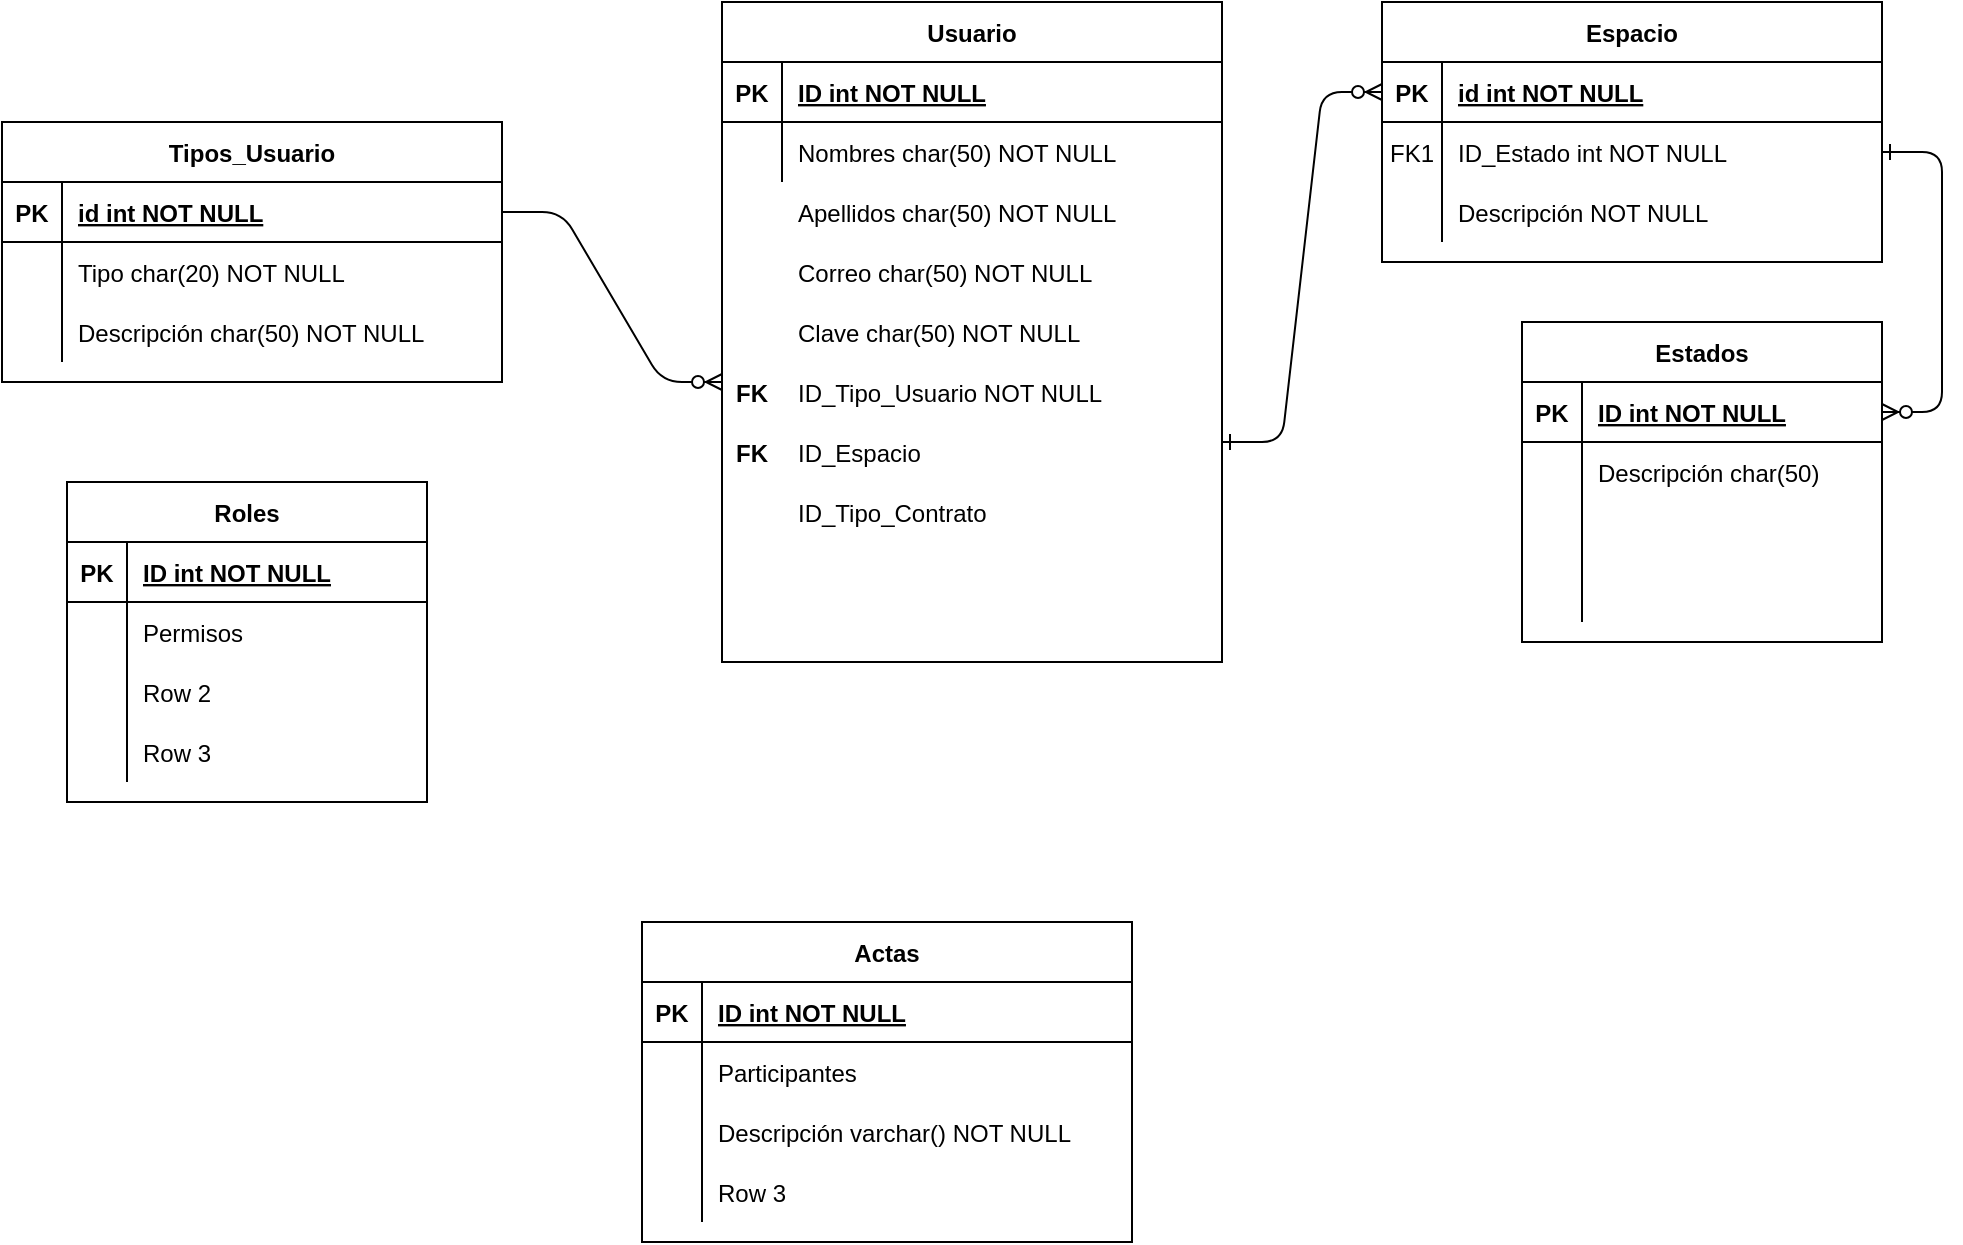 <mxfile version="13.8.7" type="github">
  <diagram id="R2lEEEUBdFMjLlhIrx00" name="Page-1">
    <mxGraphModel dx="1712" dy="479" grid="1" gridSize="10" guides="1" tooltips="1" connect="1" arrows="1" fold="1" page="1" pageScale="1" pageWidth="850" pageHeight="1100" math="0" shadow="0" extFonts="Permanent Marker^https://fonts.googleapis.com/css?family=Permanent+Marker">
      <root>
        <mxCell id="0" />
        <mxCell id="1" parent="0" />
        <mxCell id="C-vyLk0tnHw3VtMMgP7b-1" value="" style="edgeStyle=entityRelationEdgeStyle;endArrow=ERzeroToMany;startArrow=ERone;endFill=1;startFill=0;entryX=0;entryY=0.5;entryDx=0;entryDy=0;" parent="1" target="C-vyLk0tnHw3VtMMgP7b-3" edge="1">
          <mxGeometry width="100" height="100" relative="1" as="geometry">
            <mxPoint x="370" y="340" as="sourcePoint" />
            <mxPoint x="440" y="620" as="targetPoint" />
          </mxGeometry>
        </mxCell>
        <mxCell id="C-vyLk0tnHw3VtMMgP7b-2" value="Espacio" style="shape=table;startSize=30;container=1;collapsible=1;childLayout=tableLayout;fixedRows=1;rowLines=0;fontStyle=1;align=center;resizeLast=1;" parent="1" vertex="1">
          <mxGeometry x="450" y="120" width="250" height="130" as="geometry" />
        </mxCell>
        <mxCell id="C-vyLk0tnHw3VtMMgP7b-3" value="" style="shape=partialRectangle;collapsible=0;dropTarget=0;pointerEvents=0;fillColor=none;points=[[0,0.5],[1,0.5]];portConstraint=eastwest;top=0;left=0;right=0;bottom=1;" parent="C-vyLk0tnHw3VtMMgP7b-2" vertex="1">
          <mxGeometry y="30" width="250" height="30" as="geometry" />
        </mxCell>
        <mxCell id="C-vyLk0tnHw3VtMMgP7b-4" value="PK" style="shape=partialRectangle;overflow=hidden;connectable=0;fillColor=none;top=0;left=0;bottom=0;right=0;fontStyle=1;" parent="C-vyLk0tnHw3VtMMgP7b-3" vertex="1">
          <mxGeometry width="30" height="30" as="geometry" />
        </mxCell>
        <mxCell id="C-vyLk0tnHw3VtMMgP7b-5" value="id int NOT NULL " style="shape=partialRectangle;overflow=hidden;connectable=0;fillColor=none;top=0;left=0;bottom=0;right=0;align=left;spacingLeft=6;fontStyle=5;" parent="C-vyLk0tnHw3VtMMgP7b-3" vertex="1">
          <mxGeometry x="30" width="220" height="30" as="geometry" />
        </mxCell>
        <mxCell id="C-vyLk0tnHw3VtMMgP7b-6" value="" style="shape=partialRectangle;collapsible=0;dropTarget=0;pointerEvents=0;fillColor=none;points=[[0,0.5],[1,0.5]];portConstraint=eastwest;top=0;left=0;right=0;bottom=0;" parent="C-vyLk0tnHw3VtMMgP7b-2" vertex="1">
          <mxGeometry y="60" width="250" height="30" as="geometry" />
        </mxCell>
        <mxCell id="C-vyLk0tnHw3VtMMgP7b-7" value="FK1" style="shape=partialRectangle;overflow=hidden;connectable=0;fillColor=none;top=0;left=0;bottom=0;right=0;" parent="C-vyLk0tnHw3VtMMgP7b-6" vertex="1">
          <mxGeometry width="30" height="30" as="geometry" />
        </mxCell>
        <mxCell id="C-vyLk0tnHw3VtMMgP7b-8" value="ID_Estado int NOT NULL" style="shape=partialRectangle;overflow=hidden;connectable=0;fillColor=none;top=0;left=0;bottom=0;right=0;align=left;spacingLeft=6;" parent="C-vyLk0tnHw3VtMMgP7b-6" vertex="1">
          <mxGeometry x="30" width="220" height="30" as="geometry" />
        </mxCell>
        <mxCell id="C-vyLk0tnHw3VtMMgP7b-9" value="" style="shape=partialRectangle;collapsible=0;dropTarget=0;pointerEvents=0;fillColor=none;points=[[0,0.5],[1,0.5]];portConstraint=eastwest;top=0;left=0;right=0;bottom=0;" parent="C-vyLk0tnHw3VtMMgP7b-2" vertex="1">
          <mxGeometry y="90" width="250" height="30" as="geometry" />
        </mxCell>
        <mxCell id="C-vyLk0tnHw3VtMMgP7b-10" value="" style="shape=partialRectangle;overflow=hidden;connectable=0;fillColor=none;top=0;left=0;bottom=0;right=0;" parent="C-vyLk0tnHw3VtMMgP7b-9" vertex="1">
          <mxGeometry width="30" height="30" as="geometry" />
        </mxCell>
        <mxCell id="C-vyLk0tnHw3VtMMgP7b-11" value="Descripción NOT NULL" style="shape=partialRectangle;overflow=hidden;connectable=0;fillColor=none;top=0;left=0;bottom=0;right=0;align=left;spacingLeft=6;" parent="C-vyLk0tnHw3VtMMgP7b-9" vertex="1">
          <mxGeometry x="30" width="220" height="30" as="geometry" />
        </mxCell>
        <mxCell id="C-vyLk0tnHw3VtMMgP7b-13" value="Tipos_Usuario" style="shape=table;startSize=30;container=1;collapsible=1;childLayout=tableLayout;fixedRows=1;rowLines=0;fontStyle=1;align=center;resizeLast=1;" parent="1" vertex="1">
          <mxGeometry x="-240" y="180" width="250" height="130" as="geometry" />
        </mxCell>
        <mxCell id="C-vyLk0tnHw3VtMMgP7b-14" value="" style="shape=partialRectangle;collapsible=0;dropTarget=0;pointerEvents=0;fillColor=none;points=[[0,0.5],[1,0.5]];portConstraint=eastwest;top=0;left=0;right=0;bottom=1;" parent="C-vyLk0tnHw3VtMMgP7b-13" vertex="1">
          <mxGeometry y="30" width="250" height="30" as="geometry" />
        </mxCell>
        <mxCell id="C-vyLk0tnHw3VtMMgP7b-15" value="PK" style="shape=partialRectangle;overflow=hidden;connectable=0;fillColor=none;top=0;left=0;bottom=0;right=0;fontStyle=1;" parent="C-vyLk0tnHw3VtMMgP7b-14" vertex="1">
          <mxGeometry width="30" height="30" as="geometry" />
        </mxCell>
        <mxCell id="C-vyLk0tnHw3VtMMgP7b-16" value="id int NOT NULL " style="shape=partialRectangle;overflow=hidden;connectable=0;fillColor=none;top=0;left=0;bottom=0;right=0;align=left;spacingLeft=6;fontStyle=5;" parent="C-vyLk0tnHw3VtMMgP7b-14" vertex="1">
          <mxGeometry x="30" width="220" height="30" as="geometry" />
        </mxCell>
        <mxCell id="C-vyLk0tnHw3VtMMgP7b-17" value="" style="shape=partialRectangle;collapsible=0;dropTarget=0;pointerEvents=0;fillColor=none;points=[[0,0.5],[1,0.5]];portConstraint=eastwest;top=0;left=0;right=0;bottom=0;" parent="C-vyLk0tnHw3VtMMgP7b-13" vertex="1">
          <mxGeometry y="60" width="250" height="30" as="geometry" />
        </mxCell>
        <mxCell id="C-vyLk0tnHw3VtMMgP7b-18" value="" style="shape=partialRectangle;overflow=hidden;connectable=0;fillColor=none;top=0;left=0;bottom=0;right=0;" parent="C-vyLk0tnHw3VtMMgP7b-17" vertex="1">
          <mxGeometry width="30" height="30" as="geometry" />
        </mxCell>
        <mxCell id="C-vyLk0tnHw3VtMMgP7b-19" value="Tipo char(20) NOT NULL" style="shape=partialRectangle;overflow=hidden;connectable=0;fillColor=none;top=0;left=0;bottom=0;right=0;align=left;spacingLeft=6;" parent="C-vyLk0tnHw3VtMMgP7b-17" vertex="1">
          <mxGeometry x="30" width="220" height="30" as="geometry" />
        </mxCell>
        <mxCell id="C-vyLk0tnHw3VtMMgP7b-20" value="" style="shape=partialRectangle;collapsible=0;dropTarget=0;pointerEvents=0;fillColor=none;points=[[0,0.5],[1,0.5]];portConstraint=eastwest;top=0;left=0;right=0;bottom=0;" parent="C-vyLk0tnHw3VtMMgP7b-13" vertex="1">
          <mxGeometry y="90" width="250" height="30" as="geometry" />
        </mxCell>
        <mxCell id="C-vyLk0tnHw3VtMMgP7b-21" value="" style="shape=partialRectangle;overflow=hidden;connectable=0;fillColor=none;top=0;left=0;bottom=0;right=0;" parent="C-vyLk0tnHw3VtMMgP7b-20" vertex="1">
          <mxGeometry width="30" height="30" as="geometry" />
        </mxCell>
        <mxCell id="C-vyLk0tnHw3VtMMgP7b-22" value="Descripción char(50) NOT NULL" style="shape=partialRectangle;overflow=hidden;connectable=0;fillColor=none;top=0;left=0;bottom=0;right=0;align=left;spacingLeft=6;" parent="C-vyLk0tnHw3VtMMgP7b-20" vertex="1">
          <mxGeometry x="30" width="220" height="30" as="geometry" />
        </mxCell>
        <mxCell id="C-vyLk0tnHw3VtMMgP7b-23" value="Usuario" style="shape=table;startSize=30;container=1;collapsible=1;childLayout=tableLayout;fixedRows=1;rowLines=0;fontStyle=1;align=center;resizeLast=1;" parent="1" vertex="1">
          <mxGeometry x="120" y="120" width="250" height="330" as="geometry" />
        </mxCell>
        <mxCell id="C-vyLk0tnHw3VtMMgP7b-24" value="" style="shape=partialRectangle;collapsible=0;dropTarget=0;pointerEvents=0;fillColor=none;points=[[0,0.5],[1,0.5]];portConstraint=eastwest;top=0;left=0;right=0;bottom=1;" parent="C-vyLk0tnHw3VtMMgP7b-23" vertex="1">
          <mxGeometry y="30" width="250" height="30" as="geometry" />
        </mxCell>
        <mxCell id="C-vyLk0tnHw3VtMMgP7b-25" value="PK" style="shape=partialRectangle;overflow=hidden;connectable=0;fillColor=none;top=0;left=0;bottom=0;right=0;fontStyle=1;" parent="C-vyLk0tnHw3VtMMgP7b-24" vertex="1">
          <mxGeometry width="30" height="30" as="geometry" />
        </mxCell>
        <mxCell id="C-vyLk0tnHw3VtMMgP7b-26" value="ID int NOT NULL " style="shape=partialRectangle;overflow=hidden;connectable=0;fillColor=none;top=0;left=0;bottom=0;right=0;align=left;spacingLeft=6;fontStyle=5;" parent="C-vyLk0tnHw3VtMMgP7b-24" vertex="1">
          <mxGeometry x="30" width="220" height="30" as="geometry" />
        </mxCell>
        <mxCell id="C-vyLk0tnHw3VtMMgP7b-27" value="" style="shape=partialRectangle;collapsible=0;dropTarget=0;pointerEvents=0;fillColor=none;points=[[0,0.5],[1,0.5]];portConstraint=eastwest;top=0;left=0;right=0;bottom=0;" parent="C-vyLk0tnHw3VtMMgP7b-23" vertex="1">
          <mxGeometry y="60" width="250" height="30" as="geometry" />
        </mxCell>
        <mxCell id="C-vyLk0tnHw3VtMMgP7b-28" value="" style="shape=partialRectangle;overflow=hidden;connectable=0;fillColor=none;top=0;left=0;bottom=0;right=0;" parent="C-vyLk0tnHw3VtMMgP7b-27" vertex="1">
          <mxGeometry width="30" height="30" as="geometry" />
        </mxCell>
        <mxCell id="C-vyLk0tnHw3VtMMgP7b-29" value="Nombres char(50) NOT NULL" style="shape=partialRectangle;overflow=hidden;connectable=0;fillColor=none;top=0;left=0;bottom=0;right=0;align=left;spacingLeft=6;" parent="C-vyLk0tnHw3VtMMgP7b-27" vertex="1">
          <mxGeometry x="30" width="220" height="30" as="geometry" />
        </mxCell>
        <mxCell id="xv08w1UEjey9Dp2DJym8-1" value="Apellidos char(50) NOT NULL" style="shape=partialRectangle;overflow=hidden;connectable=0;fillColor=none;top=0;left=0;bottom=0;right=0;align=left;spacingLeft=6;" parent="1" vertex="1">
          <mxGeometry x="150" y="210" width="220" height="30" as="geometry" />
        </mxCell>
        <mxCell id="xv08w1UEjey9Dp2DJym8-2" value="Correo char(50) NOT NULL" style="shape=partialRectangle;overflow=hidden;connectable=0;fillColor=none;top=0;left=0;bottom=0;right=0;align=left;spacingLeft=6;" parent="1" vertex="1">
          <mxGeometry x="150" y="240" width="220" height="30" as="geometry" />
        </mxCell>
        <mxCell id="xv08w1UEjey9Dp2DJym8-3" value="Clave char(50) NOT NULL" style="shape=partialRectangle;overflow=hidden;connectable=0;fillColor=none;top=0;left=0;bottom=0;right=0;align=left;spacingLeft=6;" parent="1" vertex="1">
          <mxGeometry x="150" y="270" width="220" height="30" as="geometry" />
        </mxCell>
        <mxCell id="xv08w1UEjey9Dp2DJym8-4" value="ID_Tipo_Usuario NOT NULL" style="shape=partialRectangle;overflow=hidden;connectable=0;fillColor=none;top=0;left=0;bottom=0;right=0;align=left;spacingLeft=6;" parent="1" vertex="1">
          <mxGeometry x="150" y="300" width="220" height="30" as="geometry" />
        </mxCell>
        <mxCell id="xv08w1UEjey9Dp2DJym8-5" value="FK" style="shape=partialRectangle;overflow=hidden;connectable=0;fillColor=none;top=0;left=0;bottom=0;right=0;fontStyle=1;" parent="1" vertex="1">
          <mxGeometry x="120" y="300" width="30" height="30" as="geometry" />
        </mxCell>
        <mxCell id="xv08w1UEjey9Dp2DJym8-6" value="ID_Espacio" style="shape=partialRectangle;overflow=hidden;connectable=0;fillColor=none;top=0;left=0;bottom=0;right=0;align=left;spacingLeft=6;" parent="1" vertex="1">
          <mxGeometry x="150" y="330" width="220" height="30" as="geometry" />
        </mxCell>
        <mxCell id="xv08w1UEjey9Dp2DJym8-7" value="FK" style="shape=partialRectangle;overflow=hidden;connectable=0;fillColor=none;top=0;left=0;bottom=0;right=0;fontStyle=1;" parent="1" vertex="1">
          <mxGeometry x="120" y="330" width="30" height="30" as="geometry" />
        </mxCell>
        <mxCell id="xv08w1UEjey9Dp2DJym8-9" value="" style="edgeStyle=entityRelationEdgeStyle;fontSize=12;html=1;endArrow=ERzeroToMany;endFill=1;exitX=1;exitY=0.5;exitDx=0;exitDy=0;" parent="1" source="C-vyLk0tnHw3VtMMgP7b-14" edge="1">
          <mxGeometry width="100" height="100" relative="1" as="geometry">
            <mxPoint x="20" y="410" as="sourcePoint" />
            <mxPoint x="120" y="310" as="targetPoint" />
          </mxGeometry>
        </mxCell>
        <mxCell id="a4zTn3Dcf4u7CMfQcBWH-1" value="Actas" style="shape=table;startSize=30;container=1;collapsible=1;childLayout=tableLayout;fixedRows=1;rowLines=0;fontStyle=1;align=center;resizeLast=1;" vertex="1" parent="1">
          <mxGeometry x="80" y="580" width="245" height="160" as="geometry" />
        </mxCell>
        <mxCell id="a4zTn3Dcf4u7CMfQcBWH-2" value="" style="shape=partialRectangle;collapsible=0;dropTarget=0;pointerEvents=0;fillColor=none;top=0;left=0;bottom=1;right=0;points=[[0,0.5],[1,0.5]];portConstraint=eastwest;" vertex="1" parent="a4zTn3Dcf4u7CMfQcBWH-1">
          <mxGeometry y="30" width="245" height="30" as="geometry" />
        </mxCell>
        <mxCell id="a4zTn3Dcf4u7CMfQcBWH-3" value="PK" style="shape=partialRectangle;connectable=0;fillColor=none;top=0;left=0;bottom=0;right=0;fontStyle=1;overflow=hidden;" vertex="1" parent="a4zTn3Dcf4u7CMfQcBWH-2">
          <mxGeometry width="30" height="30" as="geometry" />
        </mxCell>
        <mxCell id="a4zTn3Dcf4u7CMfQcBWH-4" value="ID int NOT NULL" style="shape=partialRectangle;connectable=0;fillColor=none;top=0;left=0;bottom=0;right=0;align=left;spacingLeft=6;fontStyle=5;overflow=hidden;" vertex="1" parent="a4zTn3Dcf4u7CMfQcBWH-2">
          <mxGeometry x="30" width="215" height="30" as="geometry" />
        </mxCell>
        <mxCell id="a4zTn3Dcf4u7CMfQcBWH-5" value="" style="shape=partialRectangle;collapsible=0;dropTarget=0;pointerEvents=0;fillColor=none;top=0;left=0;bottom=0;right=0;points=[[0,0.5],[1,0.5]];portConstraint=eastwest;" vertex="1" parent="a4zTn3Dcf4u7CMfQcBWH-1">
          <mxGeometry y="60" width="245" height="30" as="geometry" />
        </mxCell>
        <mxCell id="a4zTn3Dcf4u7CMfQcBWH-6" value="" style="shape=partialRectangle;connectable=0;fillColor=none;top=0;left=0;bottom=0;right=0;editable=1;overflow=hidden;" vertex="1" parent="a4zTn3Dcf4u7CMfQcBWH-5">
          <mxGeometry width="30" height="30" as="geometry" />
        </mxCell>
        <mxCell id="a4zTn3Dcf4u7CMfQcBWH-7" value="Participantes " style="shape=partialRectangle;connectable=0;fillColor=none;top=0;left=0;bottom=0;right=0;align=left;spacingLeft=6;overflow=hidden;" vertex="1" parent="a4zTn3Dcf4u7CMfQcBWH-5">
          <mxGeometry x="30" width="215" height="30" as="geometry" />
        </mxCell>
        <mxCell id="a4zTn3Dcf4u7CMfQcBWH-8" value="" style="shape=partialRectangle;collapsible=0;dropTarget=0;pointerEvents=0;fillColor=none;top=0;left=0;bottom=0;right=0;points=[[0,0.5],[1,0.5]];portConstraint=eastwest;" vertex="1" parent="a4zTn3Dcf4u7CMfQcBWH-1">
          <mxGeometry y="90" width="245" height="30" as="geometry" />
        </mxCell>
        <mxCell id="a4zTn3Dcf4u7CMfQcBWH-9" value="" style="shape=partialRectangle;connectable=0;fillColor=none;top=0;left=0;bottom=0;right=0;editable=1;overflow=hidden;" vertex="1" parent="a4zTn3Dcf4u7CMfQcBWH-8">
          <mxGeometry width="30" height="30" as="geometry" />
        </mxCell>
        <mxCell id="a4zTn3Dcf4u7CMfQcBWH-10" value="Descripción varchar() NOT NULL" style="shape=partialRectangle;connectable=0;fillColor=none;top=0;left=0;bottom=0;right=0;align=left;spacingLeft=6;overflow=hidden;" vertex="1" parent="a4zTn3Dcf4u7CMfQcBWH-8">
          <mxGeometry x="30" width="215" height="30" as="geometry" />
        </mxCell>
        <mxCell id="a4zTn3Dcf4u7CMfQcBWH-11" value="" style="shape=partialRectangle;collapsible=0;dropTarget=0;pointerEvents=0;fillColor=none;top=0;left=0;bottom=0;right=0;points=[[0,0.5],[1,0.5]];portConstraint=eastwest;" vertex="1" parent="a4zTn3Dcf4u7CMfQcBWH-1">
          <mxGeometry y="120" width="245" height="30" as="geometry" />
        </mxCell>
        <mxCell id="a4zTn3Dcf4u7CMfQcBWH-12" value="" style="shape=partialRectangle;connectable=0;fillColor=none;top=0;left=0;bottom=0;right=0;editable=1;overflow=hidden;" vertex="1" parent="a4zTn3Dcf4u7CMfQcBWH-11">
          <mxGeometry width="30" height="30" as="geometry" />
        </mxCell>
        <mxCell id="a4zTn3Dcf4u7CMfQcBWH-13" value="Row 3" style="shape=partialRectangle;connectable=0;fillColor=none;top=0;left=0;bottom=0;right=0;align=left;spacingLeft=6;overflow=hidden;" vertex="1" parent="a4zTn3Dcf4u7CMfQcBWH-11">
          <mxGeometry x="30" width="215" height="30" as="geometry" />
        </mxCell>
        <mxCell id="a4zTn3Dcf4u7CMfQcBWH-14" value="ID_Tipo_Contrato" style="shape=partialRectangle;overflow=hidden;connectable=0;fillColor=none;top=0;left=0;bottom=0;right=0;align=left;spacingLeft=6;" vertex="1" parent="1">
          <mxGeometry x="150" y="360" width="220" height="30" as="geometry" />
        </mxCell>
        <mxCell id="a4zTn3Dcf4u7CMfQcBWH-15" value="Roles" style="shape=table;startSize=30;container=1;collapsible=1;childLayout=tableLayout;fixedRows=1;rowLines=0;fontStyle=1;align=center;resizeLast=1;" vertex="1" parent="1">
          <mxGeometry x="-207.5" y="360" width="180" height="160" as="geometry" />
        </mxCell>
        <mxCell id="a4zTn3Dcf4u7CMfQcBWH-16" value="" style="shape=partialRectangle;collapsible=0;dropTarget=0;pointerEvents=0;fillColor=none;top=0;left=0;bottom=1;right=0;points=[[0,0.5],[1,0.5]];portConstraint=eastwest;" vertex="1" parent="a4zTn3Dcf4u7CMfQcBWH-15">
          <mxGeometry y="30" width="180" height="30" as="geometry" />
        </mxCell>
        <mxCell id="a4zTn3Dcf4u7CMfQcBWH-17" value="PK" style="shape=partialRectangle;connectable=0;fillColor=none;top=0;left=0;bottom=0;right=0;fontStyle=1;overflow=hidden;" vertex="1" parent="a4zTn3Dcf4u7CMfQcBWH-16">
          <mxGeometry width="30" height="30" as="geometry" />
        </mxCell>
        <mxCell id="a4zTn3Dcf4u7CMfQcBWH-18" value="ID int NOT NULL" style="shape=partialRectangle;connectable=0;fillColor=none;top=0;left=0;bottom=0;right=0;align=left;spacingLeft=6;fontStyle=5;overflow=hidden;" vertex="1" parent="a4zTn3Dcf4u7CMfQcBWH-16">
          <mxGeometry x="30" width="150" height="30" as="geometry" />
        </mxCell>
        <mxCell id="a4zTn3Dcf4u7CMfQcBWH-19" value="" style="shape=partialRectangle;collapsible=0;dropTarget=0;pointerEvents=0;fillColor=none;top=0;left=0;bottom=0;right=0;points=[[0,0.5],[1,0.5]];portConstraint=eastwest;" vertex="1" parent="a4zTn3Dcf4u7CMfQcBWH-15">
          <mxGeometry y="60" width="180" height="30" as="geometry" />
        </mxCell>
        <mxCell id="a4zTn3Dcf4u7CMfQcBWH-20" value="" style="shape=partialRectangle;connectable=0;fillColor=none;top=0;left=0;bottom=0;right=0;editable=1;overflow=hidden;" vertex="1" parent="a4zTn3Dcf4u7CMfQcBWH-19">
          <mxGeometry width="30" height="30" as="geometry" />
        </mxCell>
        <mxCell id="a4zTn3Dcf4u7CMfQcBWH-21" value="Permisos" style="shape=partialRectangle;connectable=0;fillColor=none;top=0;left=0;bottom=0;right=0;align=left;spacingLeft=6;overflow=hidden;" vertex="1" parent="a4zTn3Dcf4u7CMfQcBWH-19">
          <mxGeometry x="30" width="150" height="30" as="geometry" />
        </mxCell>
        <mxCell id="a4zTn3Dcf4u7CMfQcBWH-22" value="" style="shape=partialRectangle;collapsible=0;dropTarget=0;pointerEvents=0;fillColor=none;top=0;left=0;bottom=0;right=0;points=[[0,0.5],[1,0.5]];portConstraint=eastwest;" vertex="1" parent="a4zTn3Dcf4u7CMfQcBWH-15">
          <mxGeometry y="90" width="180" height="30" as="geometry" />
        </mxCell>
        <mxCell id="a4zTn3Dcf4u7CMfQcBWH-23" value="" style="shape=partialRectangle;connectable=0;fillColor=none;top=0;left=0;bottom=0;right=0;editable=1;overflow=hidden;" vertex="1" parent="a4zTn3Dcf4u7CMfQcBWH-22">
          <mxGeometry width="30" height="30" as="geometry" />
        </mxCell>
        <mxCell id="a4zTn3Dcf4u7CMfQcBWH-24" value="Row 2" style="shape=partialRectangle;connectable=0;fillColor=none;top=0;left=0;bottom=0;right=0;align=left;spacingLeft=6;overflow=hidden;" vertex="1" parent="a4zTn3Dcf4u7CMfQcBWH-22">
          <mxGeometry x="30" width="150" height="30" as="geometry" />
        </mxCell>
        <mxCell id="a4zTn3Dcf4u7CMfQcBWH-25" value="" style="shape=partialRectangle;collapsible=0;dropTarget=0;pointerEvents=0;fillColor=none;top=0;left=0;bottom=0;right=0;points=[[0,0.5],[1,0.5]];portConstraint=eastwest;" vertex="1" parent="a4zTn3Dcf4u7CMfQcBWH-15">
          <mxGeometry y="120" width="180" height="30" as="geometry" />
        </mxCell>
        <mxCell id="a4zTn3Dcf4u7CMfQcBWH-26" value="" style="shape=partialRectangle;connectable=0;fillColor=none;top=0;left=0;bottom=0;right=0;editable=1;overflow=hidden;" vertex="1" parent="a4zTn3Dcf4u7CMfQcBWH-25">
          <mxGeometry width="30" height="30" as="geometry" />
        </mxCell>
        <mxCell id="a4zTn3Dcf4u7CMfQcBWH-27" value="Row 3" style="shape=partialRectangle;connectable=0;fillColor=none;top=0;left=0;bottom=0;right=0;align=left;spacingLeft=6;overflow=hidden;" vertex="1" parent="a4zTn3Dcf4u7CMfQcBWH-25">
          <mxGeometry x="30" width="150" height="30" as="geometry" />
        </mxCell>
        <mxCell id="a4zTn3Dcf4u7CMfQcBWH-28" value="Estados" style="shape=table;startSize=30;container=1;collapsible=1;childLayout=tableLayout;fixedRows=1;rowLines=0;fontStyle=1;align=center;resizeLast=1;" vertex="1" parent="1">
          <mxGeometry x="520" y="280" width="180" height="160" as="geometry" />
        </mxCell>
        <mxCell id="a4zTn3Dcf4u7CMfQcBWH-29" value="" style="shape=partialRectangle;collapsible=0;dropTarget=0;pointerEvents=0;fillColor=none;top=0;left=0;bottom=1;right=0;points=[[0,0.5],[1,0.5]];portConstraint=eastwest;" vertex="1" parent="a4zTn3Dcf4u7CMfQcBWH-28">
          <mxGeometry y="30" width="180" height="30" as="geometry" />
        </mxCell>
        <mxCell id="a4zTn3Dcf4u7CMfQcBWH-30" value="PK" style="shape=partialRectangle;connectable=0;fillColor=none;top=0;left=0;bottom=0;right=0;fontStyle=1;overflow=hidden;" vertex="1" parent="a4zTn3Dcf4u7CMfQcBWH-29">
          <mxGeometry width="30" height="30" as="geometry" />
        </mxCell>
        <mxCell id="a4zTn3Dcf4u7CMfQcBWH-31" value="ID int NOT NULL" style="shape=partialRectangle;connectable=0;fillColor=none;top=0;left=0;bottom=0;right=0;align=left;spacingLeft=6;fontStyle=5;overflow=hidden;" vertex="1" parent="a4zTn3Dcf4u7CMfQcBWH-29">
          <mxGeometry x="30" width="150" height="30" as="geometry" />
        </mxCell>
        <mxCell id="a4zTn3Dcf4u7CMfQcBWH-32" value="" style="shape=partialRectangle;collapsible=0;dropTarget=0;pointerEvents=0;fillColor=none;top=0;left=0;bottom=0;right=0;points=[[0,0.5],[1,0.5]];portConstraint=eastwest;" vertex="1" parent="a4zTn3Dcf4u7CMfQcBWH-28">
          <mxGeometry y="60" width="180" height="30" as="geometry" />
        </mxCell>
        <mxCell id="a4zTn3Dcf4u7CMfQcBWH-33" value="" style="shape=partialRectangle;connectable=0;fillColor=none;top=0;left=0;bottom=0;right=0;editable=1;overflow=hidden;" vertex="1" parent="a4zTn3Dcf4u7CMfQcBWH-32">
          <mxGeometry width="30" height="30" as="geometry" />
        </mxCell>
        <mxCell id="a4zTn3Dcf4u7CMfQcBWH-34" value="Descripción char(50)" style="shape=partialRectangle;connectable=0;fillColor=none;top=0;left=0;bottom=0;right=0;align=left;spacingLeft=6;overflow=hidden;" vertex="1" parent="a4zTn3Dcf4u7CMfQcBWH-32">
          <mxGeometry x="30" width="150" height="30" as="geometry" />
        </mxCell>
        <mxCell id="a4zTn3Dcf4u7CMfQcBWH-35" value="" style="shape=partialRectangle;collapsible=0;dropTarget=0;pointerEvents=0;fillColor=none;top=0;left=0;bottom=0;right=0;points=[[0,0.5],[1,0.5]];portConstraint=eastwest;" vertex="1" parent="a4zTn3Dcf4u7CMfQcBWH-28">
          <mxGeometry y="90" width="180" height="30" as="geometry" />
        </mxCell>
        <mxCell id="a4zTn3Dcf4u7CMfQcBWH-36" value="" style="shape=partialRectangle;connectable=0;fillColor=none;top=0;left=0;bottom=0;right=0;editable=1;overflow=hidden;" vertex="1" parent="a4zTn3Dcf4u7CMfQcBWH-35">
          <mxGeometry width="30" height="30" as="geometry" />
        </mxCell>
        <mxCell id="a4zTn3Dcf4u7CMfQcBWH-37" value="" style="shape=partialRectangle;connectable=0;fillColor=none;top=0;left=0;bottom=0;right=0;align=left;spacingLeft=6;overflow=hidden;" vertex="1" parent="a4zTn3Dcf4u7CMfQcBWH-35">
          <mxGeometry x="30" width="150" height="30" as="geometry" />
        </mxCell>
        <mxCell id="a4zTn3Dcf4u7CMfQcBWH-38" value="" style="shape=partialRectangle;collapsible=0;dropTarget=0;pointerEvents=0;fillColor=none;top=0;left=0;bottom=0;right=0;points=[[0,0.5],[1,0.5]];portConstraint=eastwest;" vertex="1" parent="a4zTn3Dcf4u7CMfQcBWH-28">
          <mxGeometry y="120" width="180" height="30" as="geometry" />
        </mxCell>
        <mxCell id="a4zTn3Dcf4u7CMfQcBWH-39" value="" style="shape=partialRectangle;connectable=0;fillColor=none;top=0;left=0;bottom=0;right=0;editable=1;overflow=hidden;" vertex="1" parent="a4zTn3Dcf4u7CMfQcBWH-38">
          <mxGeometry width="30" height="30" as="geometry" />
        </mxCell>
        <mxCell id="a4zTn3Dcf4u7CMfQcBWH-40" value="" style="shape=partialRectangle;connectable=0;fillColor=none;top=0;left=0;bottom=0;right=0;align=left;spacingLeft=6;overflow=hidden;" vertex="1" parent="a4zTn3Dcf4u7CMfQcBWH-38">
          <mxGeometry x="30" width="150" height="30" as="geometry" />
        </mxCell>
        <mxCell id="a4zTn3Dcf4u7CMfQcBWH-41" value="" style="edgeStyle=entityRelationEdgeStyle;endArrow=ERzeroToMany;startArrow=ERone;endFill=1;startFill=0;exitX=1;exitY=0.5;exitDx=0;exitDy=0;" edge="1" parent="1" source="C-vyLk0tnHw3VtMMgP7b-6" target="a4zTn3Dcf4u7CMfQcBWH-29">
          <mxGeometry width="100" height="100" relative="1" as="geometry">
            <mxPoint x="710" y="580" as="sourcePoint" />
            <mxPoint x="815" y="370" as="targetPoint" />
          </mxGeometry>
        </mxCell>
      </root>
    </mxGraphModel>
  </diagram>
</mxfile>
